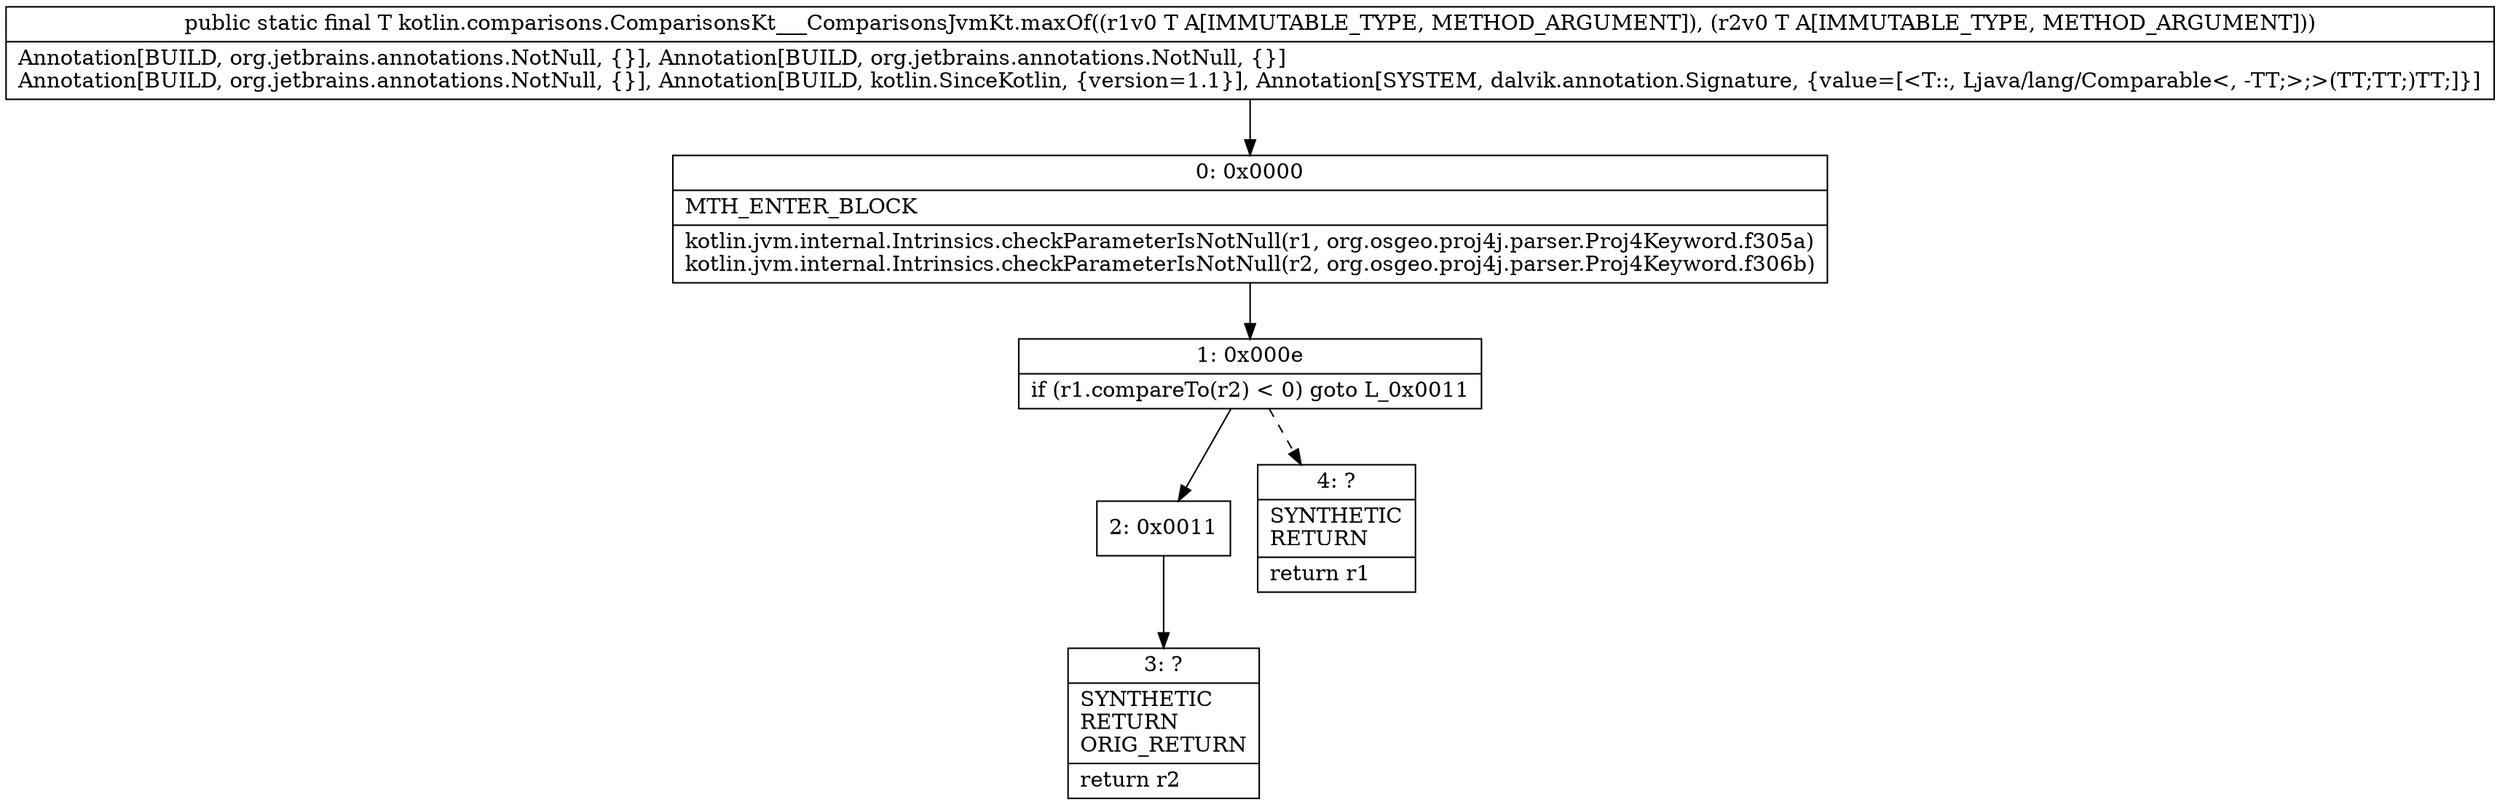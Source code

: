 digraph "CFG forkotlin.comparisons.ComparisonsKt___ComparisonsJvmKt.maxOf(Ljava\/lang\/Comparable;Ljava\/lang\/Comparable;)Ljava\/lang\/Comparable;" {
Node_0 [shape=record,label="{0\:\ 0x0000|MTH_ENTER_BLOCK\l|kotlin.jvm.internal.Intrinsics.checkParameterIsNotNull(r1, org.osgeo.proj4j.parser.Proj4Keyword.f305a)\lkotlin.jvm.internal.Intrinsics.checkParameterIsNotNull(r2, org.osgeo.proj4j.parser.Proj4Keyword.f306b)\l}"];
Node_1 [shape=record,label="{1\:\ 0x000e|if (r1.compareTo(r2) \< 0) goto L_0x0011\l}"];
Node_2 [shape=record,label="{2\:\ 0x0011}"];
Node_3 [shape=record,label="{3\:\ ?|SYNTHETIC\lRETURN\lORIG_RETURN\l|return r2\l}"];
Node_4 [shape=record,label="{4\:\ ?|SYNTHETIC\lRETURN\l|return r1\l}"];
MethodNode[shape=record,label="{public static final T kotlin.comparisons.ComparisonsKt___ComparisonsJvmKt.maxOf((r1v0 T A[IMMUTABLE_TYPE, METHOD_ARGUMENT]), (r2v0 T A[IMMUTABLE_TYPE, METHOD_ARGUMENT]))  | Annotation[BUILD, org.jetbrains.annotations.NotNull, \{\}], Annotation[BUILD, org.jetbrains.annotations.NotNull, \{\}]\lAnnotation[BUILD, org.jetbrains.annotations.NotNull, \{\}], Annotation[BUILD, kotlin.SinceKotlin, \{version=1.1\}], Annotation[SYSTEM, dalvik.annotation.Signature, \{value=[\<T::, Ljava\/lang\/Comparable\<, \-TT;\>;\>(TT;TT;)TT;]\}]\l}"];
MethodNode -> Node_0;
Node_0 -> Node_1;
Node_1 -> Node_2;
Node_1 -> Node_4[style=dashed];
Node_2 -> Node_3;
}

